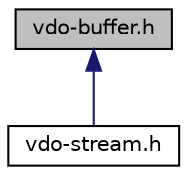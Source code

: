 digraph "vdo-buffer.h"
{
 // LATEX_PDF_SIZE
  edge [fontname="Helvetica",fontsize="10",labelfontname="Helvetica",labelfontsize="10"];
  node [fontname="Helvetica",fontsize="10",shape=record];
  Node1 [label="vdo-buffer.h",height=0.2,width=0.4,color="black", fillcolor="grey75", style="filled", fontcolor="black",tooltip="A memory buffer."];
  Node1 -> Node2 [dir="back",color="midnightblue",fontsize="10",style="solid",fontname="Helvetica"];
  Node2 [label="vdo-stream.h",height=0.2,width=0.4,color="black", fillcolor="white", style="filled",URL="$vdo-stream_8h.html",tooltip="A class representing a stream session."];
}
